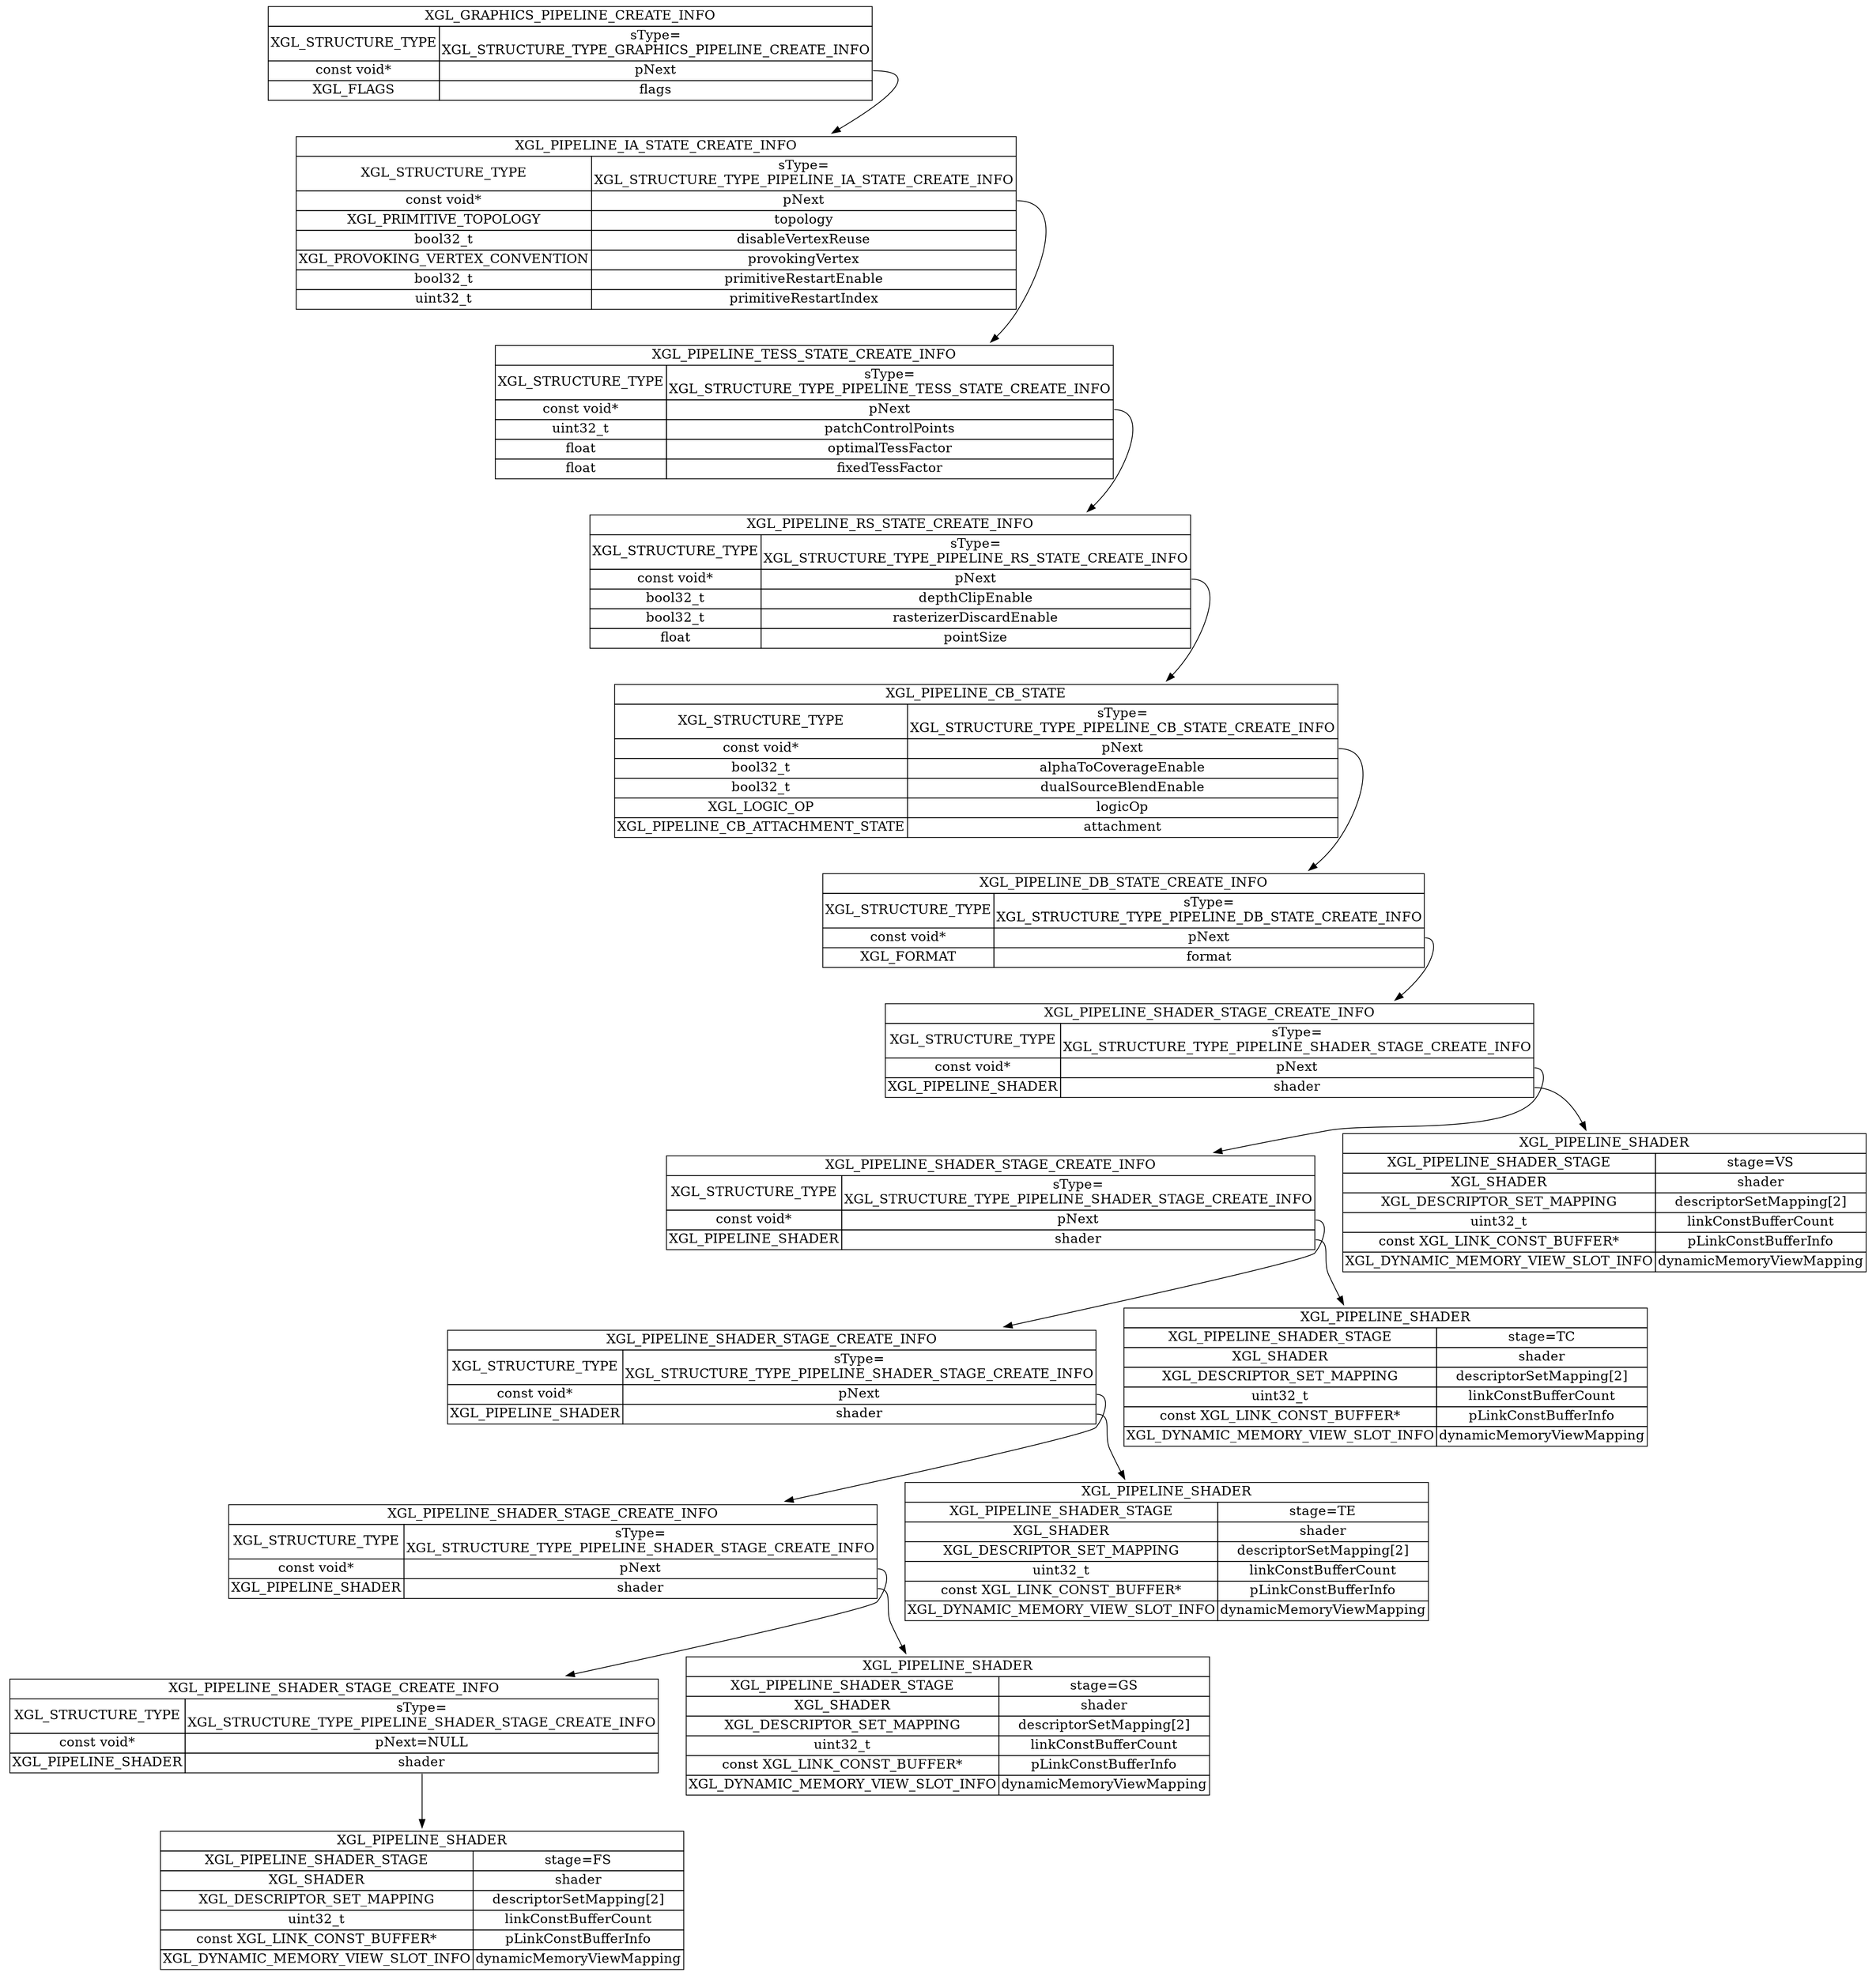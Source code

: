 digraph g {
graph [
rankdir = "TB"
];
node [
fontsize = "16"
shape = "plaintext"
];
edge [
];
"_XGL_GRAPHICS_PIPELINE_CREATE_INFO" [
label = <<TABLE BORDER="0" CELLBORDER="1" CELLSPACING="0"> <TR><TD COLSPAN="2" PORT="f0">XGL_GRAPHICS_PIPELINE_CREATE_INFO</TD></TR><TR><TD>XGL_STRUCTURE_TYPE</TD><TD>sType=<BR/>XGL_STRUCTURE_TYPE_GRAPHICS_PIPELINE_CREATE_INFO</TD></TR><TR><TD>const void*</TD><TD PORT="f2">pNext</TD></TR><TR><TD>XGL_FLAGS</TD><TD>flags</TD></TR></TABLE>>
];
"_XGL_PIPELINE_IA_STATE_CREATE_INFO" [
label = <<TABLE BORDER="0" CELLBORDER="1" CELLSPACING="0"> <TR><TD COLSPAN="2" PORT="f0">XGL_PIPELINE_IA_STATE_CREATE_INFO</TD></TR><TR><TD>XGL_STRUCTURE_TYPE</TD><TD>sType=<BR/>XGL_STRUCTURE_TYPE_PIPELINE_IA_STATE_CREATE_INFO</TD></TR><TR><TD>const void*</TD><TD PORT="f2">pNext</TD></TR><TR><TD>XGL_PRIMITIVE_TOPOLOGY</TD><TD>topology</TD></TR><TR><TD>bool32_t</TD><TD>disableVertexReuse</TD></TR><TR><TD>XGL_PROVOKING_VERTEX_CONVENTION</TD><TD>provokingVertex</TD></TR><TR><TD>bool32_t</TD><TD>primitiveRestartEnable</TD></TR><TR><TD>uint32_t</TD><TD>primitiveRestartIndex</TD></TR></TABLE>>
];
"_XGL_PIPELINE_TESS_STATE_CREATE_INFO" [
label = <<TABLE BORDER="0" CELLBORDER="1" CELLSPACING="0"> <TR><TD COLSPAN="2" PORT="f0">XGL_PIPELINE_TESS_STATE_CREATE_INFO</TD></TR><TR><TD>XGL_STRUCTURE_TYPE</TD><TD>sType=<BR/>XGL_STRUCTURE_TYPE_PIPELINE_TESS_STATE_CREATE_INFO</TD></TR><TR><TD>const void*</TD><TD PORT="f2">pNext</TD></TR><TR><TD>uint32_t</TD><TD>patchControlPoints</TD></TR> <TR><TD>float</TD><TD>optimalTessFactor</TD></TR><TR><TD>float</TD><TD>fixedTessFactor</TD></TR></TABLE>>
];
"_XGL_PIPELINE_RS_STATE_CREATE_INFO" [
label = <<TABLE BORDER="0" CELLBORDER="1" CELLSPACING="0"> <TR><TD COLSPAN="2" PORT="f0">XGL_PIPELINE_RS_STATE_CREATE_INFO</TD></TR><TR><TD>XGL_STRUCTURE_TYPE</TD><TD>sType=<BR/>XGL_STRUCTURE_TYPE_PIPELINE_RS_STATE_CREATE_INFO</TD></TR> <TR><TD>const void*</TD><TD PORT="f2">pNext</TD></TR> <TR><TD>bool32_t</TD><TD>depthClipEnable</TD></TR> <TR><TD>bool32_t</TD><TD>rasterizerDiscardEnable</TD></TR> <TR><TD>float</TD><TD>pointSize</TD></TR> </TABLE>>
];
"_XGL_PIPELINE_CB_STATE_CREATE_INFO" [
label = <<TABLE BORDER="0" CELLBORDER="1" CELLSPACING="0"> <TR><TD COLSPAN="2" PORT="f0">XGL_PIPELINE_CB_STATE</TD></TR><TR><TD>XGL_STRUCTURE_TYPE</TD><TD>sType=<BR/>XGL_STRUCTURE_TYPE_PIPELINE_CB_STATE_CREATE_INFO</TD></TR> <TR><TD>const void*</TD><TD PORT="f2">pNext</TD></TR> <TR><TD>bool32_t</TD><TD>alphaToCoverageEnable</TD></TR> <TR><TD>bool32_t</TD><TD>dualSourceBlendEnable</TD></TR> <TR><TD>XGL_LOGIC_OP</TD><TD>logicOp</TD></TR> <TR><TD>XGL_PIPELINE_CB_ATTACHMENT_STATE</TD><TD>attachment</TD></TR> </TABLE>>
];
"_XGL_PIPELINE_DB_STATE_CREATE_INFO" [
label = <<TABLE BORDER="0" CELLBORDER="1" CELLSPACING="0"> <TR><TD COLSPAN="2" PORT="f0">XGL_PIPELINE_DB_STATE_CREATE_INFO</TD></TR><TR><TD>XGL_STRUCTURE_TYPE</TD><TD>sType=<BR/>XGL_STRUCTURE_TYPE_PIPELINE_DB_STATE_CREATE_INFO</TD></TR> <TR><TD>const void*</TD><TD PORT="f2">pNext</TD></TR> <TR><TD>XGL_FORMAT</TD><TD>format</TD></TR> </TABLE>>
];
"VS_XGL_PIPELINE_SHADER_STAGE_CREATE_INFO" [
label = <<TABLE BORDER="0" CELLBORDER="1" CELLSPACING="0"> <TR><TD COLSPAN="2" PORT="f0">XGL_PIPELINE_SHADER_STAGE_CREATE_INFO</TD></TR><TR><TD>XGL_STRUCTURE_TYPE</TD><TD>sType=<BR/>XGL_STRUCTURE_TYPE_PIPELINE_SHADER_STAGE_CREATE_INFO</TD></TR> <TR><TD>const void*</TD><TD PORT="f2">pNext</TD></TR> <TR><TD>XGL_PIPELINE_SHADER</TD><TD PORT="f4">shader</TD></TR> </TABLE>>
];
"TC_XGL_PIPELINE_SHADER_STAGE_CREATE_INFO" [
label = <<TABLE BORDER="0" CELLBORDER="1" CELLSPACING="0"> <TR><TD COLSPAN="2" PORT="f0">XGL_PIPELINE_SHADER_STAGE_CREATE_INFO</TD></TR><TR><TD>XGL_STRUCTURE_TYPE</TD><TD>sType=<BR/>XGL_STRUCTURE_TYPE_PIPELINE_SHADER_STAGE_CREATE_INFO</TD></TR> <TR><TD>const void*</TD><TD PORT="f2">pNext</TD></TR> <TR><TD>XGL_PIPELINE_SHADER</TD><TD PORT="f4">shader</TD></TR> </TABLE>>
];
"TE_XGL_PIPELINE_SHADER_STAGE_CREATE_INFO" [
label = <<TABLE BORDER="0" CELLBORDER="1" CELLSPACING="0"> <TR><TD COLSPAN="2" PORT="f0">XGL_PIPELINE_SHADER_STAGE_CREATE_INFO</TD></TR><TR><TD>XGL_STRUCTURE_TYPE</TD><TD>sType=<BR/>XGL_STRUCTURE_TYPE_PIPELINE_SHADER_STAGE_CREATE_INFO</TD></TR> <TR><TD>const void*</TD><TD PORT="f2">pNext</TD></TR> <TR><TD>XGL_PIPELINE_SHADER</TD><TD PORT="f4">shader</TD></TR> </TABLE>>
];
"GS_XGL_PIPELINE_SHADER_STAGE_CREATE_INFO" [
label = <<TABLE BORDER="0" CELLBORDER="1" CELLSPACING="0"> <TR><TD COLSPAN="2" PORT="f0">XGL_PIPELINE_SHADER_STAGE_CREATE_INFO</TD></TR><TR><TD>XGL_STRUCTURE_TYPE</TD><TD>sType=<BR/>XGL_STRUCTURE_TYPE_PIPELINE_SHADER_STAGE_CREATE_INFO</TD></TR> <TR><TD>const void*</TD><TD PORT="f2">pNext</TD></TR> <TR><TD>XGL_PIPELINE_SHADER</TD><TD PORT="f4">shader</TD></TR> </TABLE>>
];
"FS_XGL_PIPELINE_SHADER_STAGE_CREATE_INFO" [
label = <<TABLE BORDER="0" CELLBORDER="1" CELLSPACING="0"> <TR><TD COLSPAN="2" PORT="f0">XGL_PIPELINE_SHADER_STAGE_CREATE_INFO</TD></TR><TR><TD>XGL_STRUCTURE_TYPE</TD><TD>sType=<BR/>XGL_STRUCTURE_TYPE_PIPELINE_SHADER_STAGE_CREATE_INFO</TD></TR> <TR><TD>const void*</TD><TD PORT="f2">pNext=NULL</TD></TR> <TR><TD>XGL_PIPELINE_SHADER</TD><TD PORT="f4">shader</TD></TR> </TABLE>>
];
"VS_XGL_PIPELINE_SHADER" [
label = <<TABLE BORDER="0" CELLBORDER="1" CELLSPACING="0"> <TR><TD COLSPAN="2" PORT="f0">XGL_PIPELINE_SHADER</TD></TR><TR><TD PORT="f1">XGL_PIPELINE_SHADER_STAGE</TD><TD PORT="f2">stage=VS</TD></TR><TR><TD PORT="f3">XGL_SHADER</TD><TD PORT="f4">shader</TD></TR><TR><TD PORT="f5">XGL_DESCRIPTOR_SET_MAPPING</TD><TD PORT="f6">descriptorSetMapping[2]</TD></TR><TR><TD PORT="f7">uint32_t</TD><TD PORT="f8">linkConstBufferCount</TD></TR><TR><TD PORT="f9">const XGL_LINK_CONST_BUFFER*</TD><TD PORT="f10">pLinkConstBufferInfo</TD></TR><TR><TD PORT="f11">XGL_DYNAMIC_MEMORY_VIEW_SLOT_INFO</TD><TD PORT="f12">dynamicMemoryViewMapping</TD></TR></TABLE>>
];
"TC_XGL_PIPELINE_SHADER" [
label = <<TABLE BORDER="0" CELLBORDER="1" CELLSPACING="0"> <TR><TD COLSPAN="2" PORT="f0">XGL_PIPELINE_SHADER</TD></TR><TR><TD PORT="f1">XGL_PIPELINE_SHADER_STAGE</TD><TD PORT="f2">stage=TC</TD></TR><TR><TD PORT="f3">XGL_SHADER</TD><TD PORT="f4">shader</TD></TR><TR><TD PORT="f5">XGL_DESCRIPTOR_SET_MAPPING</TD><TD PORT="f6">descriptorSetMapping[2]</TD></TR><TR><TD PORT="f7">uint32_t</TD><TD PORT="f8">linkConstBufferCount</TD></TR><TR><TD PORT="f9">const XGL_LINK_CONST_BUFFER*</TD><TD PORT="f10">pLinkConstBufferInfo</TD></TR><TR><TD PORT="f11">XGL_DYNAMIC_MEMORY_VIEW_SLOT_INFO</TD><TD PORT="f12">dynamicMemoryViewMapping</TD></TR></TABLE>>
];
"TE_XGL_PIPELINE_SHADER" [
label = <<TABLE BORDER="0" CELLBORDER="1" CELLSPACING="0"> <TR><TD COLSPAN="2" PORT="f0">XGL_PIPELINE_SHADER</TD></TR><TR><TD PORT="f1">XGL_PIPELINE_SHADER_STAGE</TD><TD PORT="f2">stage=TE</TD></TR><TR><TD PORT="f3">XGL_SHADER</TD><TD PORT="f4">shader</TD></TR><TR><TD PORT="f5">XGL_DESCRIPTOR_SET_MAPPING</TD><TD PORT="f6">descriptorSetMapping[2]</TD></TR><TR><TD PORT="f7">uint32_t</TD><TD PORT="f8">linkConstBufferCount</TD></TR><TR><TD PORT="f9">const XGL_LINK_CONST_BUFFER*</TD><TD PORT="f10">pLinkConstBufferInfo</TD></TR><TR><TD PORT="f11">XGL_DYNAMIC_MEMORY_VIEW_SLOT_INFO</TD><TD PORT="f12">dynamicMemoryViewMapping</TD></TR></TABLE>>
];
"GS_XGL_PIPELINE_SHADER" [
label = <<TABLE BORDER="0" CELLBORDER="1" CELLSPACING="0"> <TR><TD COLSPAN="2" PORT="f0">XGL_PIPELINE_SHADER</TD></TR><TR><TD PORT="f1">XGL_PIPELINE_SHADER_STAGE</TD><TD PORT="f2">stage=GS</TD></TR><TR><TD PORT="f3">XGL_SHADER</TD><TD PORT="f4">shader</TD></TR><TR><TD PORT="f5">XGL_DESCRIPTOR_SET_MAPPING</TD><TD PORT="f6">descriptorSetMapping[2]</TD></TR><TR><TD PORT="f7">uint32_t</TD><TD PORT="f8">linkConstBufferCount</TD></TR><TR><TD PORT="f9">const XGL_LINK_CONST_BUFFER*</TD><TD PORT="f10">pLinkConstBufferInfo</TD></TR><TR><TD PORT="f11">XGL_DYNAMIC_MEMORY_VIEW_SLOT_INFO</TD><TD PORT="f12">dynamicMemoryViewMapping</TD></TR></TABLE>>
];
"FS_XGL_PIPELINE_SHADER" [
label = <<TABLE BORDER="0" CELLBORDER="1" CELLSPACING="0"> <TR><TD COLSPAN="2" PORT="f0">XGL_PIPELINE_SHADER</TD></TR><TR><TD PORT="f1">XGL_PIPELINE_SHADER_STAGE</TD><TD PORT="f2">stage=FS</TD></TR><TR><TD PORT="f3">XGL_SHADER</TD><TD PORT="f4">shader</TD></TR><TR><TD PORT="f5">XGL_DESCRIPTOR_SET_MAPPING</TD><TD PORT="f6">descriptorSetMapping[2]</TD></TR><TR><TD PORT="f7">uint32_t</TD><TD PORT="f8">linkConstBufferCount</TD></TR><TR><TD PORT="f9">const XGL_LINK_CONST_BUFFER*</TD><TD PORT="f10">pLinkConstBufferInfo</TD></TR><TR><TD PORT="f11">XGL_DYNAMIC_MEMORY_VIEW_SLOT_INFO</TD><TD PORT="f12">dynamicMemoryViewMapping</TD></TR></TABLE>>
];
"_XGL_GRAPHICS_PIPELINE_CREATE_INFO":f2 -> "_XGL_PIPELINE_IA_STATE_CREATE_INFO" [
id = 0
];
"_XGL_PIPELINE_IA_STATE_CREATE_INFO":f2 -> "_XGL_PIPELINE_TESS_STATE_CREATE_INFO" [
id = 1
];
"_XGL_PIPELINE_TESS_STATE_CREATE_INFO":f2 -> "_XGL_PIPELINE_RS_STATE_CREATE_INFO" [
id = 2
];
"_XGL_PIPELINE_RS_STATE_CREATE_INFO":f2 -> "_XGL_PIPELINE_CB_STATE_CREATE_INFO" [
id = 3
];
"_XGL_PIPELINE_CB_STATE_CREATE_INFO":f2 -> "_XGL_PIPELINE_DB_STATE_CREATE_INFO" [
id = 4
];
"_XGL_PIPELINE_DB_STATE_CREATE_INFO":f2 -> "VS_XGL_PIPELINE_SHADER_STAGE_CREATE_INFO" [
id = 5
];
"VS_XGL_PIPELINE_SHADER_STAGE_CREATE_INFO":f2 -> "TC_XGL_PIPELINE_SHADER_STAGE_CREATE_INFO" [
id = 6
];
"TC_XGL_PIPELINE_SHADER_STAGE_CREATE_INFO":f2 -> "TE_XGL_PIPELINE_SHADER_STAGE_CREATE_INFO" [
id = 7
];
"TE_XGL_PIPELINE_SHADER_STAGE_CREATE_INFO":f2 -> "GS_XGL_PIPELINE_SHADER_STAGE_CREATE_INFO" [
id = 8
];
"GS_XGL_PIPELINE_SHADER_STAGE_CREATE_INFO":f2 -> "FS_XGL_PIPELINE_SHADER_STAGE_CREATE_INFO" [
id = 9
];
"VS_XGL_PIPELINE_SHADER_STAGE_CREATE_INFO":f4 -> "VS_XGL_PIPELINE_SHADER" [
id = 10
];
"TE_XGL_PIPELINE_SHADER_STAGE_CREATE_INFO":f4 -> "TE_XGL_PIPELINE_SHADER" [
id = 11
];
"TC_XGL_PIPELINE_SHADER_STAGE_CREATE_INFO":f4 -> "TC_XGL_PIPELINE_SHADER" [
id = 12
];
"GS_XGL_PIPELINE_SHADER_STAGE_CREATE_INFO":f4 -> "GS_XGL_PIPELINE_SHADER" [
id = 13
];
"FS_XGL_PIPELINE_SHADER_STAGE_CREATE_INFO":f4 -> "FS_XGL_PIPELINE_SHADER" [
id = 14
];
}

